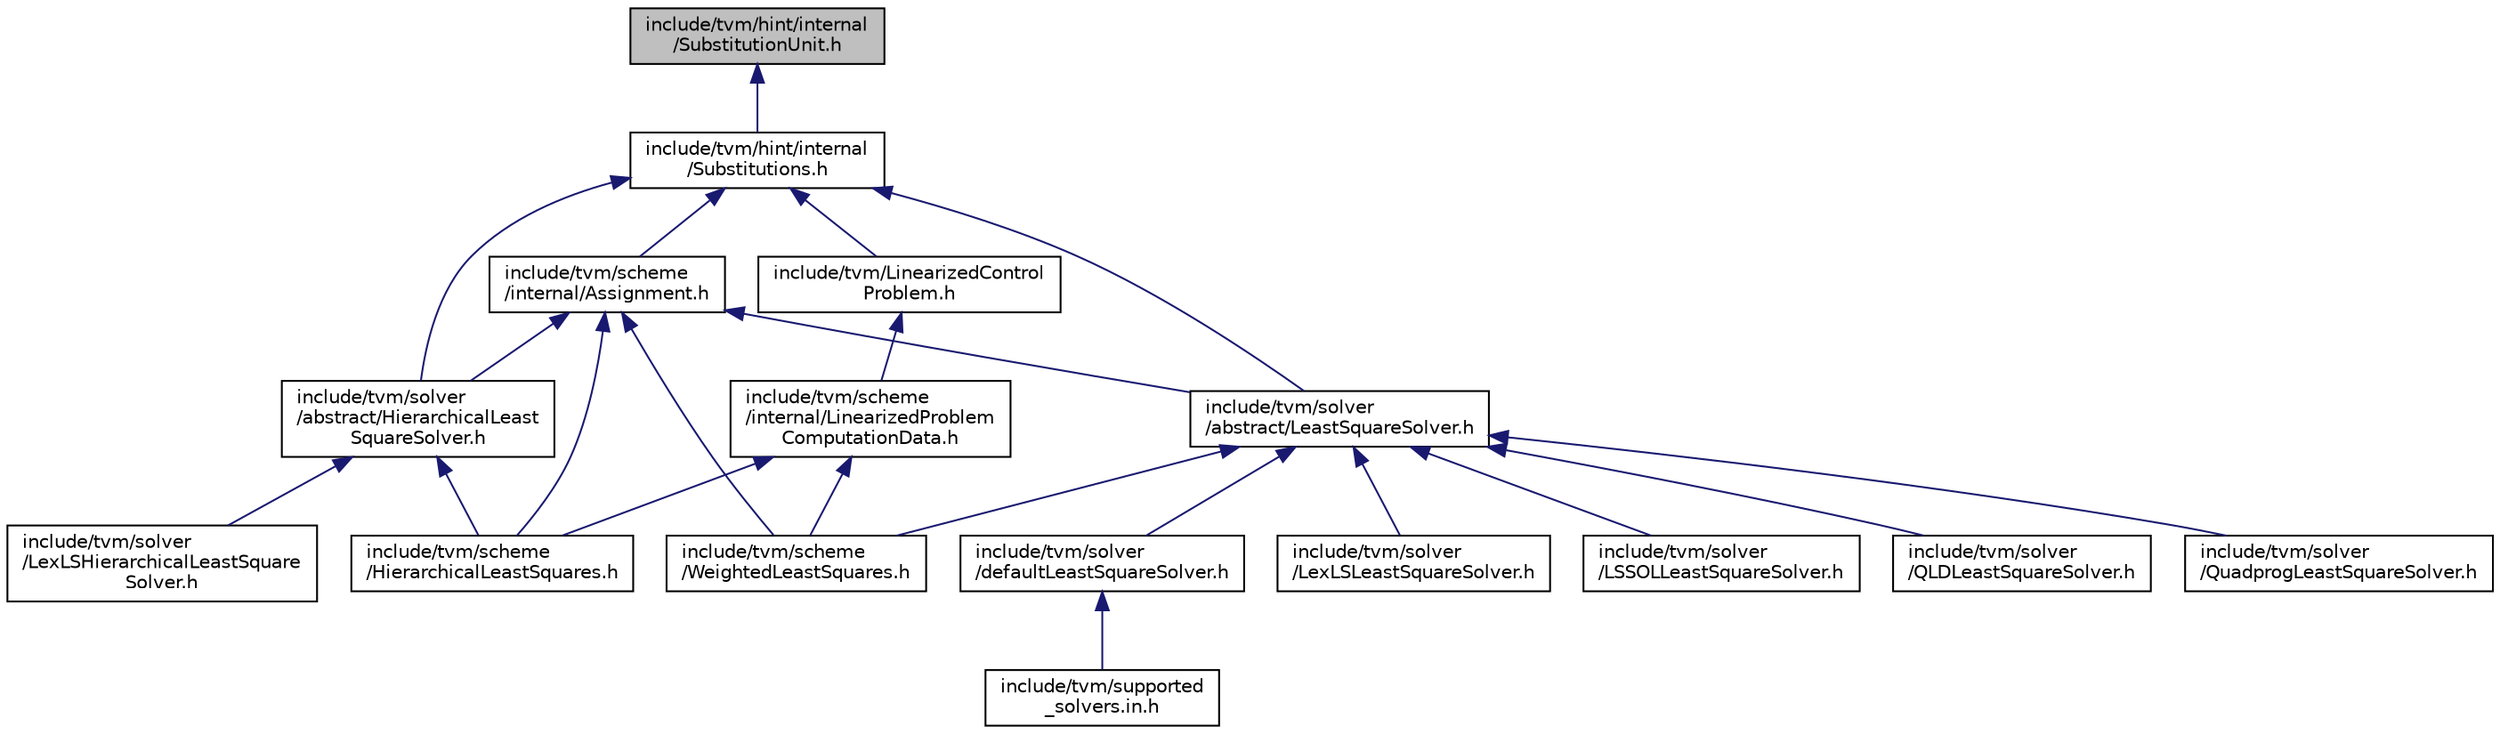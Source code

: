 digraph "include/tvm/hint/internal/SubstitutionUnit.h"
{
 // LATEX_PDF_SIZE
  edge [fontname="Helvetica",fontsize="10",labelfontname="Helvetica",labelfontsize="10"];
  node [fontname="Helvetica",fontsize="10",shape=record];
  Node1 [label="include/tvm/hint/internal\l/SubstitutionUnit.h",height=0.2,width=0.4,color="black", fillcolor="grey75", style="filled", fontcolor="black",tooltip=" "];
  Node1 -> Node2 [dir="back",color="midnightblue",fontsize="10",style="solid",fontname="Helvetica"];
  Node2 [label="include/tvm/hint/internal\l/Substitutions.h",height=0.2,width=0.4,color="black", fillcolor="white", style="filled",URL="$Substitutions_8h.html",tooltip=" "];
  Node2 -> Node3 [dir="back",color="midnightblue",fontsize="10",style="solid",fontname="Helvetica"];
  Node3 [label="include/tvm/LinearizedControl\lProblem.h",height=0.2,width=0.4,color="black", fillcolor="white", style="filled",URL="$LinearizedControlProblem_8h.html",tooltip=" "];
  Node3 -> Node4 [dir="back",color="midnightblue",fontsize="10",style="solid",fontname="Helvetica"];
  Node4 [label="include/tvm/scheme\l/internal/LinearizedProblem\lComputationData.h",height=0.2,width=0.4,color="black", fillcolor="white", style="filled",URL="$LinearizedProblemComputationData_8h.html",tooltip=" "];
  Node4 -> Node5 [dir="back",color="midnightblue",fontsize="10",style="solid",fontname="Helvetica"];
  Node5 [label="include/tvm/scheme\l/HierarchicalLeastSquares.h",height=0.2,width=0.4,color="black", fillcolor="white", style="filled",URL="$HierarchicalLeastSquares_8h.html",tooltip=" "];
  Node4 -> Node6 [dir="back",color="midnightblue",fontsize="10",style="solid",fontname="Helvetica"];
  Node6 [label="include/tvm/scheme\l/WeightedLeastSquares.h",height=0.2,width=0.4,color="black", fillcolor="white", style="filled",URL="$WeightedLeastSquares_8h.html",tooltip=" "];
  Node2 -> Node7 [dir="back",color="midnightblue",fontsize="10",style="solid",fontname="Helvetica"];
  Node7 [label="include/tvm/scheme\l/internal/Assignment.h",height=0.2,width=0.4,color="black", fillcolor="white", style="filled",URL="$Assignment_8h.html",tooltip=" "];
  Node7 -> Node5 [dir="back",color="midnightblue",fontsize="10",style="solid",fontname="Helvetica"];
  Node7 -> Node8 [dir="back",color="midnightblue",fontsize="10",style="solid",fontname="Helvetica"];
  Node8 [label="include/tvm/solver\l/abstract/HierarchicalLeast\lSquareSolver.h",height=0.2,width=0.4,color="black", fillcolor="white", style="filled",URL="$HierarchicalLeastSquareSolver_8h.html",tooltip=" "];
  Node8 -> Node5 [dir="back",color="midnightblue",fontsize="10",style="solid",fontname="Helvetica"];
  Node8 -> Node9 [dir="back",color="midnightblue",fontsize="10",style="solid",fontname="Helvetica"];
  Node9 [label="include/tvm/solver\l/LexLSHierarchicalLeastSquare\lSolver.h",height=0.2,width=0.4,color="black", fillcolor="white", style="filled",URL="$LexLSHierarchicalLeastSquareSolver_8h.html",tooltip=" "];
  Node7 -> Node6 [dir="back",color="midnightblue",fontsize="10",style="solid",fontname="Helvetica"];
  Node7 -> Node10 [dir="back",color="midnightblue",fontsize="10",style="solid",fontname="Helvetica"];
  Node10 [label="include/tvm/solver\l/abstract/LeastSquareSolver.h",height=0.2,width=0.4,color="black", fillcolor="white", style="filled",URL="$LeastSquareSolver_8h.html",tooltip=" "];
  Node10 -> Node6 [dir="back",color="midnightblue",fontsize="10",style="solid",fontname="Helvetica"];
  Node10 -> Node11 [dir="back",color="midnightblue",fontsize="10",style="solid",fontname="Helvetica"];
  Node11 [label="include/tvm/solver\l/defaultLeastSquareSolver.h",height=0.2,width=0.4,color="black", fillcolor="white", style="filled",URL="$defaultLeastSquareSolver_8h.html",tooltip=" "];
  Node11 -> Node12 [dir="back",color="midnightblue",fontsize="10",style="solid",fontname="Helvetica"];
  Node12 [label="include/tvm/supported\l_solvers.in.h",height=0.2,width=0.4,color="black", fillcolor="white", style="filled",URL="$supported__solvers_8in_8h.html",tooltip=" "];
  Node10 -> Node13 [dir="back",color="midnightblue",fontsize="10",style="solid",fontname="Helvetica"];
  Node13 [label="include/tvm/solver\l/LexLSLeastSquareSolver.h",height=0.2,width=0.4,color="black", fillcolor="white", style="filled",URL="$LexLSLeastSquareSolver_8h.html",tooltip=" "];
  Node10 -> Node14 [dir="back",color="midnightblue",fontsize="10",style="solid",fontname="Helvetica"];
  Node14 [label="include/tvm/solver\l/LSSOLLeastSquareSolver.h",height=0.2,width=0.4,color="black", fillcolor="white", style="filled",URL="$LSSOLLeastSquareSolver_8h.html",tooltip=" "];
  Node10 -> Node15 [dir="back",color="midnightblue",fontsize="10",style="solid",fontname="Helvetica"];
  Node15 [label="include/tvm/solver\l/QLDLeastSquareSolver.h",height=0.2,width=0.4,color="black", fillcolor="white", style="filled",URL="$QLDLeastSquareSolver_8h.html",tooltip=" "];
  Node10 -> Node16 [dir="back",color="midnightblue",fontsize="10",style="solid",fontname="Helvetica"];
  Node16 [label="include/tvm/solver\l/QuadprogLeastSquareSolver.h",height=0.2,width=0.4,color="black", fillcolor="white", style="filled",URL="$QuadprogLeastSquareSolver_8h.html",tooltip=" "];
  Node2 -> Node8 [dir="back",color="midnightblue",fontsize="10",style="solid",fontname="Helvetica"];
  Node2 -> Node10 [dir="back",color="midnightblue",fontsize="10",style="solid",fontname="Helvetica"];
}
